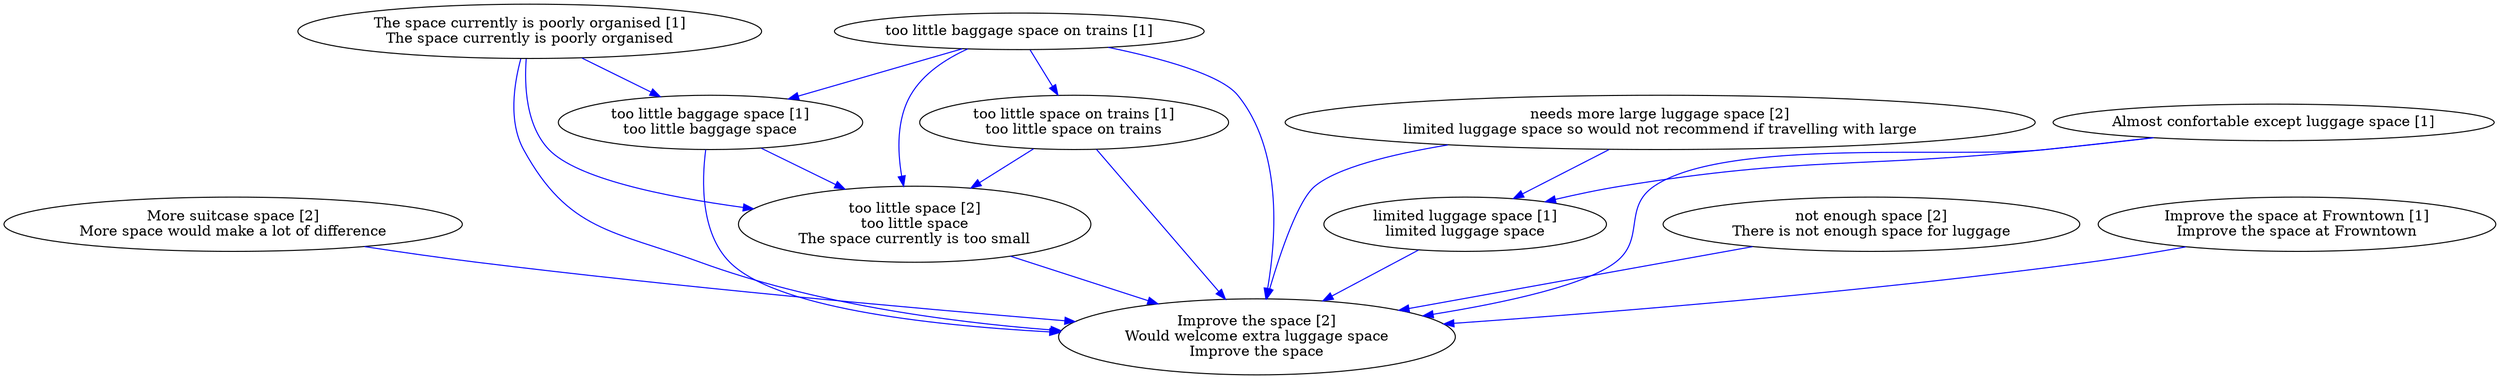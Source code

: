 digraph collapsedGraph {
"Improve the space [2]\nWould welcome extra luggage space\nImprove the space""More suitcase space [2]\nMore space would make a lot of difference""too little space [2]\ntoo little space\nThe space currently is too small""needs more large luggage space [2]\nlimited luggage space so would not recommend if travelling with large""not enough space [2]\nThere is not enough space for luggage""Almost confortable except luggage space [1]""Improve the space at Frowntown [1]\nImprove the space at Frowntown""The space currently is poorly organised [1]\nThe space currently is poorly organised""limited luggage space [1]\nlimited luggage space""too little baggage space on trains [1]""too little baggage space [1]\ntoo little baggage space""too little space on trains [1]\ntoo little space on trains""not enough space [2]\nThere is not enough space for luggage" -> "Improve the space [2]\nWould welcome extra luggage space\nImprove the space" [color=blue]
"limited luggage space [1]\nlimited luggage space" -> "Improve the space [2]\nWould welcome extra luggage space\nImprove the space" [color=blue]
"The space currently is poorly organised [1]\nThe space currently is poorly organised" -> "too little space [2]\ntoo little space\nThe space currently is too small" [color=blue]
"The space currently is poorly organised [1]\nThe space currently is poorly organised" -> "Improve the space [2]\nWould welcome extra luggage space\nImprove the space" [color=blue]
"More suitcase space [2]\nMore space would make a lot of difference" -> "Improve the space [2]\nWould welcome extra luggage space\nImprove the space" [color=blue]
"needs more large luggage space [2]\nlimited luggage space so would not recommend if travelling with large" -> "Improve the space [2]\nWould welcome extra luggage space\nImprove the space" [color=blue]
"Almost confortable except luggage space [1]" -> "Improve the space [2]\nWould welcome extra luggage space\nImprove the space" [color=blue]
"too little space on trains [1]\ntoo little space on trains" -> "too little space [2]\ntoo little space\nThe space currently is too small" [color=blue]
"needs more large luggage space [2]\nlimited luggage space so would not recommend if travelling with large" -> "limited luggage space [1]\nlimited luggage space" [color=blue]
"too little space on trains [1]\ntoo little space on trains" -> "Improve the space [2]\nWould welcome extra luggage space\nImprove the space" [color=blue]
"Almost confortable except luggage space [1]" -> "limited luggage space [1]\nlimited luggage space" [color=blue]
"Improve the space at Frowntown [1]\nImprove the space at Frowntown" -> "Improve the space [2]\nWould welcome extra luggage space\nImprove the space" [color=blue]
"too little space [2]\ntoo little space\nThe space currently is too small" -> "Improve the space [2]\nWould welcome extra luggage space\nImprove the space" [color=blue]
"The space currently is poorly organised [1]\nThe space currently is poorly organised" -> "too little baggage space [1]\ntoo little baggage space" [color=blue]
"too little baggage space [1]\ntoo little baggage space" -> "Improve the space [2]\nWould welcome extra luggage space\nImprove the space" [color=blue]
"too little baggage space [1]\ntoo little baggage space" -> "too little space [2]\ntoo little space\nThe space currently is too small" [color=blue]
"too little baggage space on trains [1]" -> "Improve the space [2]\nWould welcome extra luggage space\nImprove the space" [color=blue]
"too little baggage space on trains [1]" -> "too little space [2]\ntoo little space\nThe space currently is too small" [color=blue]
"too little baggage space on trains [1]" -> "too little baggage space [1]\ntoo little baggage space" [color=blue]
"too little baggage space on trains [1]" -> "too little space on trains [1]\ntoo little space on trains" [color=blue]
}